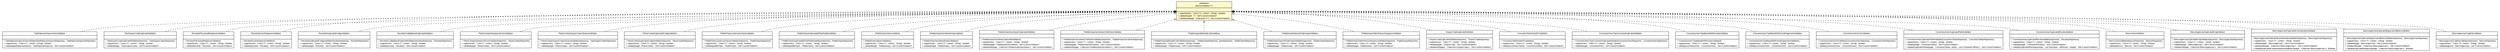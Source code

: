 #!/usr/local/bin/dot
#
# Class diagram 
# Generated by UMLGraph version R5_6 (http://www.umlgraph.org/)
#

digraph G {
	edge [fontname="arial",fontsize=10,labelfontname="arial",labelfontsize=10];
	node [fontname="arial",fontsize=10,shape=plaintext];
	nodesep=0.25;
	ranksep=0.5;
	// br.gov.to.sefaz.business.service.validation.ServiceValidator<T>
	c75419 [label=<<table title="br.gov.to.sefaz.business.service.validation.ServiceValidator" border="0" cellborder="1" cellspacing="0" cellpadding="2" port="p" bgcolor="lemonChiffon" href="./ServiceValidator.html">
		<tr><td><table border="0" cellspacing="0" cellpadding="1">
<tr><td align="center" balign="center"> &#171;interface&#187; </td></tr>
<tr><td align="center" balign="center"> ServiceValidator&lt;T&gt; </td></tr>
		</table></td></tr>
		<tr><td><table border="0" cellspacing="0" cellpadding="1">
<tr><td align="left" balign="left">  </td></tr>
		</table></td></tr>
		<tr><td><table border="0" cellspacing="0" cellpadding="1">
<tr><td align="left" balign="left"><font face="arial italic" point-size="10.0"> + support(clazz : Class&lt;?&gt;, context : String) : boolean </font></td></tr>
<tr><td align="left" balign="left"><font face="arial italic" point-size="10.0"> + validate(target : T) : Set&lt;CustomViolation&gt; </font></td></tr>
<tr><td align="left" balign="left"> + validateAll(target : Collection&lt;T&gt;) : Set&lt;CustomViolation&gt; </td></tr>
		</table></td></tr>
		</table>>, URL="./ServiceValidator.html", fontname="arial", fontcolor="black", fontsize=10.0];
	// br.gov.to.sefaz.arr.parametros.business.service.validator.TipoRejeicaoArquivosSaveValidator
	c75537 [label=<<table title="br.gov.to.sefaz.arr.parametros.business.service.validator.TipoRejeicaoArquivosSaveValidator" border="0" cellborder="1" cellspacing="0" cellpadding="2" port="p" href="../../../arr/parametros/business/service/validator/TipoRejeicaoArquivosSaveValidator.html">
		<tr><td><table border="0" cellspacing="0" cellpadding="1">
<tr><td align="center" balign="center"> TipoRejeicaoArquivosSaveValidator </td></tr>
		</table></td></tr>
		<tr><td><table border="0" cellspacing="0" cellpadding="1">
<tr><td align="left" balign="left">  </td></tr>
		</table></td></tr>
		<tr><td><table border="0" cellspacing="0" cellpadding="1">
<tr><td align="left" balign="left"> + TipoRejeicaoArquivosSaveValidator(tipoRejeicaoArquivosRepository : TipoRejeicaoArquivosRepository) </td></tr>
<tr><td align="left" balign="left"> + support(clazz : Class&lt;?&gt;, context : String) : boolean </td></tr>
<tr><td align="left" balign="left"> + validate(tipoRejeicaoArquivos : TipoRejeicaoArquivos) : Set&lt;CustomViolation&gt; </td></tr>
		</table></td></tr>
		</table>>, URL="../../../arr/parametros/business/service/validator/TipoRejeicaoArquivosSaveValidator.html", fontname="arial", fontcolor="black", fontsize=10.0];
	// br.gov.to.sefaz.arr.parametros.business.service.validator.TipoGruposCnaeDuplicatedValidator
	c75538 [label=<<table title="br.gov.to.sefaz.arr.parametros.business.service.validator.TipoGruposCnaeDuplicatedValidator" border="0" cellborder="1" cellspacing="0" cellpadding="2" port="p" href="../../../arr/parametros/business/service/validator/TipoGruposCnaeDuplicatedValidator.html">
		<tr><td><table border="0" cellspacing="0" cellpadding="1">
<tr><td align="center" balign="center"> TipoGruposCnaeDuplicatedValidator </td></tr>
		</table></td></tr>
		<tr><td><table border="0" cellspacing="0" cellpadding="1">
<tr><td align="left" balign="left">  </td></tr>
		</table></td></tr>
		<tr><td><table border="0" cellspacing="0" cellpadding="1">
<tr><td align="left" balign="left"> + TipoGruposCnaeDuplicatedValidator(repository : TipoGruposCnaesRepository) </td></tr>
<tr><td align="left" balign="left"> + support(clazz : Class&lt;?&gt;, context : String) : boolean </td></tr>
<tr><td align="left" balign="left"> + validate(target : TipoGruposCnaes) : Set&lt;CustomViolation&gt; </td></tr>
		</table></td></tr>
		</table>>, URL="../../../arr/parametros/business/service/validator/TipoGruposCnaeDuplicatedValidator.html", fontname="arial", fontcolor="black", fontsize=10.0];
	// br.gov.to.sefaz.arr.parametros.business.service.validator.ReceitasPercentualRepassesValidator
	c75539 [label=<<table title="br.gov.to.sefaz.arr.parametros.business.service.validator.ReceitasPercentualRepassesValidator" border="0" cellborder="1" cellspacing="0" cellpadding="2" port="p" href="../../../arr/parametros/business/service/validator/ReceitasPercentualRepassesValidator.html">
		<tr><td><table border="0" cellspacing="0" cellpadding="1">
<tr><td align="center" balign="center"> ReceitasPercentualRepassesValidator </td></tr>
		</table></td></tr>
		<tr><td><table border="0" cellspacing="0" cellpadding="1">
<tr><td align="left" balign="left">  </td></tr>
		</table></td></tr>
		<tr><td><table border="0" cellspacing="0" cellpadding="1">
<tr><td align="left" balign="left"> + ReceitasPercentualRepassesValidator() </td></tr>
<tr><td align="left" balign="left"> + support(clazz : Class&lt;?&gt;, context : String) : boolean </td></tr>
<tr><td align="left" balign="left"> + validate(receitas : Receitas) : Set&lt;CustomViolation&gt; </td></tr>
		</table></td></tr>
		</table>>, URL="../../../arr/parametros/business/service/validator/ReceitasPercentualRepassesValidator.html", fontname="arial", fontcolor="black", fontsize=10.0];
	// br.gov.to.sefaz.arr.parametros.business.service.validator.ReceitasExistsRepassesValidator
	c75540 [label=<<table title="br.gov.to.sefaz.arr.parametros.business.service.validator.ReceitasExistsRepassesValidator" border="0" cellborder="1" cellspacing="0" cellpadding="2" port="p" href="../../../arr/parametros/business/service/validator/ReceitasExistsRepassesValidator.html">
		<tr><td><table border="0" cellspacing="0" cellpadding="1">
<tr><td align="center" balign="center"> ReceitasExistsRepassesValidator </td></tr>
		</table></td></tr>
		<tr><td><table border="0" cellspacing="0" cellpadding="1">
<tr><td align="left" balign="left">  </td></tr>
		</table></td></tr>
		<tr><td><table border="0" cellspacing="0" cellpadding="1">
<tr><td align="left" balign="left"> + ReceitasExistsRepassesValidator() </td></tr>
<tr><td align="left" balign="left"> + support(clazz : Class&lt;?&gt;, context : String) : boolean </td></tr>
<tr><td align="left" balign="left"> + validate(receitas : Receitas) : Set&lt;CustomViolation&gt; </td></tr>
		</table></td></tr>
		</table>>, URL="../../../arr/parametros/business/service/validator/ReceitasExistsRepassesValidator.html", fontname="arial", fontcolor="black", fontsize=10.0];
	// br.gov.to.sefaz.arr.parametros.business.service.validator.ReceitasDuplicatedCodigoValidator
	c75541 [label=<<table title="br.gov.to.sefaz.arr.parametros.business.service.validator.ReceitasDuplicatedCodigoValidator" border="0" cellborder="1" cellspacing="0" cellpadding="2" port="p" href="../../../arr/parametros/business/service/validator/ReceitasDuplicatedCodigoValidator.html">
		<tr><td><table border="0" cellspacing="0" cellpadding="1">
<tr><td align="center" balign="center"> ReceitasDuplicatedCodigoValidator </td></tr>
		</table></td></tr>
		<tr><td><table border="0" cellspacing="0" cellpadding="1">
<tr><td align="left" balign="left">  </td></tr>
		</table></td></tr>
		<tr><td><table border="0" cellspacing="0" cellpadding="1">
<tr><td align="left" balign="left"> + ReceitasDuplicatedCodigoValidator(receitasRepository : ReceitasRepository) </td></tr>
<tr><td align="left" balign="left"> + support(clazz : Class&lt;?&gt;, context : String) : boolean </td></tr>
<tr><td align="left" balign="left"> + validate(target : Receitas) : Set&lt;CustomViolation&gt; </td></tr>
		</table></td></tr>
		</table>>, URL="../../../arr/parametros/business/service/validator/ReceitasDuplicatedCodigoValidator.html", fontname="arial", fontcolor="black", fontsize=10.0];
	// br.gov.to.sefaz.arr.parametros.business.service.validator.ReceitasCodigoBarraDuplicatedValidator
	c75542 [label=<<table title="br.gov.to.sefaz.arr.parametros.business.service.validator.ReceitasCodigoBarraDuplicatedValidator" border="0" cellborder="1" cellspacing="0" cellpadding="2" port="p" href="../../../arr/parametros/business/service/validator/ReceitasCodigoBarraDuplicatedValidator.html">
		<tr><td><table border="0" cellspacing="0" cellpadding="1">
<tr><td align="center" balign="center"> ReceitasCodigoBarraDuplicatedValidator </td></tr>
		</table></td></tr>
		<tr><td><table border="0" cellspacing="0" cellpadding="1">
<tr><td align="left" balign="left">  </td></tr>
		</table></td></tr>
		<tr><td><table border="0" cellspacing="0" cellpadding="1">
<tr><td align="left" balign="left"> + ReceitasCodigoBarraDuplicatedValidator(receitasRepository : ReceitasRepository) </td></tr>
<tr><td align="left" balign="left"> + support(clazz : Class&lt;?&gt;, context : String) : boolean </td></tr>
<tr><td align="left" balign="left"> + validate(receitas : Receitas) : Set&lt;CustomViolation&gt; </td></tr>
		</table></td></tr>
		</table>>, URL="../../../arr/parametros/business/service/validator/ReceitasCodigoBarraDuplicatedValidator.html", fontname="arial", fontcolor="black", fontsize=10.0];
	// br.gov.to.sefaz.arr.parametros.business.service.validator.PlanoContasHierarquicoExistsValidator
	c75543 [label=<<table title="br.gov.to.sefaz.arr.parametros.business.service.validator.PlanoContasHierarquicoExistsValidator" border="0" cellborder="1" cellspacing="0" cellpadding="2" port="p" href="../../../arr/parametros/business/service/validator/PlanoContasHierarquicoExistsValidator.html">
		<tr><td><table border="0" cellspacing="0" cellpadding="1">
<tr><td align="center" balign="center"> PlanoContasHierarquicoExistsValidator </td></tr>
		</table></td></tr>
		<tr><td><table border="0" cellspacing="0" cellpadding="1">
<tr><td align="left" balign="left">  </td></tr>
		</table></td></tr>
		<tr><td><table border="0" cellspacing="0" cellpadding="1">
<tr><td align="left" balign="left"> + PlanoContasHierarquicoExistsValidator(repository : PlanoContasRepository) </td></tr>
<tr><td align="left" balign="left"> + support(clazz : Class&lt;&gt;, context : String) : boolean </td></tr>
<tr><td align="left" balign="left"> + validate(target : PlanoContas) : Set&lt;CustomViolation&gt; </td></tr>
		</table></td></tr>
		</table>>, URL="../../../arr/parametros/business/service/validator/PlanoContasHierarquicoExistsValidator.html", fontname="arial", fontcolor="black", fontsize=10.0];
	// br.gov.to.sefaz.arr.parametros.business.service.validator.PlanoContasGruposCnaesSituacaoValidator
	c75544 [label=<<table title="br.gov.to.sefaz.arr.parametros.business.service.validator.PlanoContasGruposCnaesSituacaoValidator" border="0" cellborder="1" cellspacing="0" cellpadding="2" port="p" href="../../../arr/parametros/business/service/validator/PlanoContasGruposCnaesSituacaoValidator.html">
		<tr><td><table border="0" cellspacing="0" cellpadding="1">
<tr><td align="center" balign="center"> PlanoContasGruposCnaesSituacaoValidator </td></tr>
		</table></td></tr>
		<tr><td><table border="0" cellspacing="0" cellpadding="1">
<tr><td align="left" balign="left">  </td></tr>
		</table></td></tr>
		<tr><td><table border="0" cellspacing="0" cellpadding="1">
<tr><td align="left" balign="left"> + PlanoContasGruposCnaesSituacaoValidator(repository : TipoGruposCnaesRepository) </td></tr>
<tr><td align="left" balign="left"> + support(clazz : Class&lt;?&gt;, context : String) : boolean </td></tr>
<tr><td align="left" balign="left"> + validate(target : PlanoContas) : Set&lt;CustomViolation&gt; </td></tr>
		</table></td></tr>
		</table>>, URL="../../../arr/parametros/business/service/validator/PlanoContasGruposCnaesSituacaoValidator.html", fontname="arial", fontcolor="black", fontsize=10.0];
	// br.gov.to.sefaz.arr.parametros.business.service.validator.PlanoContasDuplicatedCodigoValidator
	c75545 [label=<<table title="br.gov.to.sefaz.arr.parametros.business.service.validator.PlanoContasDuplicatedCodigoValidator" border="0" cellborder="1" cellspacing="0" cellpadding="2" port="p" href="../../../arr/parametros/business/service/validator/PlanoContasDuplicatedCodigoValidator.html">
		<tr><td><table border="0" cellspacing="0" cellpadding="1">
<tr><td align="center" balign="center"> PlanoContasDuplicatedCodigoValidator </td></tr>
		</table></td></tr>
		<tr><td><table border="0" cellspacing="0" cellpadding="1">
<tr><td align="left" balign="left">  </td></tr>
		</table></td></tr>
		<tr><td><table border="0" cellspacing="0" cellpadding="1">
<tr><td align="left" balign="left"> + PlanoContasDuplicatedCodigoValidator(repository : PlanoContasRepository) </td></tr>
<tr><td align="left" balign="left"> + support(clazz : Class&lt;?&gt;, context : String) : boolean </td></tr>
<tr><td align="left" balign="left"> + validate(target : PlanoContas) : Set&lt;CustomViolation&gt; </td></tr>
		</table></td></tr>
		</table>>, URL="../../../arr/parametros/business/service/validator/PlanoContasDuplicatedCodigoValidator.html", fontname="arial", fontcolor="black", fontsize=10.0];
	// br.gov.to.sefaz.arr.parametros.business.service.validator.PedidoTiposListaAcoesVaziasValidator
	c75546 [label=<<table title="br.gov.to.sefaz.arr.parametros.business.service.validator.PedidoTiposListaAcoesVaziasValidator" border="0" cellborder="1" cellspacing="0" cellpadding="2" port="p" href="../../../arr/parametros/business/service/validator/PedidoTiposListaAcoesVaziasValidator.html">
		<tr><td><table border="0" cellspacing="0" cellpadding="1">
<tr><td align="center" balign="center"> PedidoTiposListaAcoesVaziasValidator </td></tr>
		</table></td></tr>
		<tr><td><table border="0" cellspacing="0" cellpadding="1">
<tr><td align="left" balign="left">  </td></tr>
		</table></td></tr>
		<tr><td><table border="0" cellspacing="0" cellpadding="1">
<tr><td align="left" balign="left"> + PedidoTiposListaAcoesVaziasValidator(repository : PedidoTiposRepository) </td></tr>
<tr><td align="left" balign="left"> + support(clazz : Class&lt;?&gt;, context : String) : boolean </td></tr>
<tr><td align="left" balign="left"> + validate(pedidoTipos : PedidoTipos) : Set&lt;CustomViolation&gt; </td></tr>
		</table></td></tr>
		</table>>, URL="../../../arr/parametros/business/service/validator/PedidoTiposListaAcoesVaziasValidator.html", fontname="arial", fontcolor="black", fontsize=10.0];
	// br.gov.to.sefaz.arr.parametros.business.service.validator.PedidoTiposDuplicatedIdTipoPedidoValidator
	c75547 [label=<<table title="br.gov.to.sefaz.arr.parametros.business.service.validator.PedidoTiposDuplicatedIdTipoPedidoValidator" border="0" cellborder="1" cellspacing="0" cellpadding="2" port="p" href="../../../arr/parametros/business/service/validator/PedidoTiposDuplicatedIdTipoPedidoValidator.html">
		<tr><td><table border="0" cellspacing="0" cellpadding="1">
<tr><td align="center" balign="center"> PedidoTiposDuplicatedIdTipoPedidoValidator </td></tr>
		</table></td></tr>
		<tr><td><table border="0" cellspacing="0" cellpadding="1">
<tr><td align="left" balign="left">  </td></tr>
		</table></td></tr>
		<tr><td><table border="0" cellspacing="0" cellpadding="1">
<tr><td align="left" balign="left"> + PedidoTiposDuplicatedIdTipoPedidoValidator(repository : PedidoTiposRepository) </td></tr>
<tr><td align="left" balign="left"> + support(clazz : Class&lt;?&gt;, context : String) : boolean </td></tr>
<tr><td align="left" balign="left"> + validate(pedidoTipos : PedidoTipos) : Set&lt;CustomViolation&gt; </td></tr>
		</table></td></tr>
		</table>>, URL="../../../arr/parametros/business/service/validator/PedidoTiposDuplicatedIdTipoPedidoValidator.html", fontname="arial", fontcolor="black", fontsize=10.0];
	// br.gov.to.sefaz.arr.parametros.business.service.validator.PedidoAreasValoresValidator
	c75548 [label=<<table title="br.gov.to.sefaz.arr.parametros.business.service.validator.PedidoAreasValoresValidator" border="0" cellborder="1" cellspacing="0" cellpadding="2" port="p" href="../../../arr/parametros/business/service/validator/PedidoAreasValoresValidator.html">
		<tr><td><table border="0" cellspacing="0" cellpadding="1">
<tr><td align="center" balign="center"> PedidoAreasValoresValidator </td></tr>
		</table></td></tr>
		<tr><td><table border="0" cellspacing="0" cellpadding="1">
<tr><td align="left" balign="left">  </td></tr>
		</table></td></tr>
		<tr><td><table border="0" cellspacing="0" cellpadding="1">
<tr><td align="left" balign="left"> + PedidoAreasValoresValidator() </td></tr>
<tr><td align="left" balign="left"> + support(clazz : Class&lt;?&gt;, context : String) : boolean </td></tr>
<tr><td align="left" balign="left"> + validate(target : PedidoAreas) : Set&lt;CustomViolation&gt; </td></tr>
		</table></td></tr>
		</table>>, URL="../../../arr/parametros/business/service/validator/PedidoAreasValoresValidator.html", fontname="arial", fontcolor="black", fontsize=10.0];
	// br.gov.to.sefaz.arr.parametros.business.service.validator.PedidoAreasServidoresEmptyValidator
	c75549 [label=<<table title="br.gov.to.sefaz.arr.parametros.business.service.validator.PedidoAreasServidoresEmptyValidator" border="0" cellborder="1" cellspacing="0" cellpadding="2" port="p" href="../../../arr/parametros/business/service/validator/PedidoAreasServidoresEmptyValidator.html">
		<tr><td><table border="0" cellspacing="0" cellpadding="1">
<tr><td align="center" balign="center"> PedidoAreasServidoresEmptyValidator </td></tr>
		</table></td></tr>
		<tr><td><table border="0" cellspacing="0" cellpadding="1">
<tr><td align="left" balign="left">  </td></tr>
		</table></td></tr>
		<tr><td><table border="0" cellspacing="0" cellpadding="1">
<tr><td align="left" balign="left"> + PedidoAreasServidoresEmptyValidator() </td></tr>
<tr><td align="left" balign="left"> + support(clazz : Class&lt;?&gt;, context : String) : boolean </td></tr>
<tr><td align="left" balign="left"> + validate(target : PedidoAreas) : Set&lt;CustomViolation&gt; </td></tr>
		</table></td></tr>
		</table>>, URL="../../../arr/parametros/business/service/validator/PedidoAreasServidoresEmptyValidator.html", fontname="arial", fontcolor="black", fontsize=10.0];
	// br.gov.to.sefaz.arr.parametros.business.service.validator.PedidoAreasServidoresDuplicatedValidator
	c75550 [label=<<table title="br.gov.to.sefaz.arr.parametros.business.service.validator.PedidoAreasServidoresDuplicatedValidator" border="0" cellborder="1" cellspacing="0" cellpadding="2" port="p" href="../../../arr/parametros/business/service/validator/PedidoAreasServidoresDuplicatedValidator.html">
		<tr><td><table border="0" cellspacing="0" cellpadding="1">
<tr><td align="center" balign="center"> PedidoAreasServidoresDuplicatedValidator </td></tr>
		</table></td></tr>
		<tr><td><table border="0" cellspacing="0" cellpadding="1">
<tr><td align="left" balign="left">  </td></tr>
		</table></td></tr>
		<tr><td><table border="0" cellspacing="0" cellpadding="1">
<tr><td align="left" balign="left"> + PedidoAreasServidoresDuplicatedValidator() </td></tr>
<tr><td align="left" balign="left"> + support(clazz : Class&lt;?&gt;, context : String) : boolean </td></tr>
<tr><td align="left" balign="left"> + validate(target : PedidoAreasServidores) : Set&lt;CustomViolation&gt; </td></tr>
<tr><td align="left" balign="left"> + validateAll(target : Collection&lt;PedidoAreasServidores&gt;) : Set&lt;CustomViolation&gt; </td></tr>
		</table></td></tr>
		</table>>, URL="../../../arr/parametros/business/service/validator/PedidoAreasServidoresDuplicatedValidator.html", fontname="arial", fontcolor="black", fontsize=10.0];
	// br.gov.to.sefaz.arr.parametros.business.service.validator.PedidoAreasServidoresChefeSetorValidator
	c75551 [label=<<table title="br.gov.to.sefaz.arr.parametros.business.service.validator.PedidoAreasServidoresChefeSetorValidator" border="0" cellborder="1" cellspacing="0" cellpadding="2" port="p" href="../../../arr/parametros/business/service/validator/PedidoAreasServidoresChefeSetorValidator.html">
		<tr><td><table border="0" cellspacing="0" cellpadding="1">
<tr><td align="center" balign="center"> PedidoAreasServidoresChefeSetorValidator </td></tr>
		</table></td></tr>
		<tr><td><table border="0" cellspacing="0" cellpadding="1">
<tr><td align="left" balign="left">  </td></tr>
		</table></td></tr>
		<tr><td><table border="0" cellspacing="0" cellpadding="1">
<tr><td align="left" balign="left"> + PedidoAreasServidoresChefeSetorValidator(repository : PedidoAreasServidoresRepository) </td></tr>
<tr><td align="left" balign="left"> + support(clazz : Class&lt;?&gt;, context : String) : boolean </td></tr>
<tr><td align="left" balign="left"> + validate(target : PedidoAreasServidores) : Set&lt;CustomViolation&gt; </td></tr>
<tr><td align="left" balign="left"> + validateAll(target : Collection&lt;PedidoAreasServidores&gt;) : Set&lt;CustomViolation&gt; </td></tr>
		</table></td></tr>
		</table>>, URL="../../../arr/parametros/business/service/validator/PedidoAreasServidoresChefeSetorValidator.html", fontname="arial", fontcolor="black", fontsize=10.0];
	// br.gov.to.sefaz.arr.parametros.business.service.validator.PedidoAreasQtdDiasByTipoValidator
	c75552 [label=<<table title="br.gov.to.sefaz.arr.parametros.business.service.validator.PedidoAreasQtdDiasByTipoValidator" border="0" cellborder="1" cellspacing="0" cellpadding="2" port="p" href="../../../arr/parametros/business/service/validator/PedidoAreasQtdDiasByTipoValidator.html">
		<tr><td><table border="0" cellspacing="0" cellpadding="1">
<tr><td align="center" balign="center"> PedidoAreasQtdDiasByTipoValidator </td></tr>
		</table></td></tr>
		<tr><td><table border="0" cellspacing="0" cellpadding="1">
<tr><td align="left" balign="left">  </td></tr>
		</table></td></tr>
		<tr><td><table border="0" cellspacing="0" cellpadding="1">
<tr><td align="left" balign="left"> + PedidoAreasQtdDiasByTipoValidator(repository : PedidoAreasRepository, tiposRepository : PedidoTiposRepository) </td></tr>
<tr><td align="left" balign="left"> + support(clazz : Class&lt;?&gt;, context : String) : boolean </td></tr>
<tr><td align="left" balign="left"> + validate(target : PedidoAreas) : Set&lt;CustomViolation&gt; </td></tr>
		</table></td></tr>
		</table>>, URL="../../../arr/parametros/business/service/validator/PedidoAreasQtdDiasByTipoValidator.html", fontname="arial", fontcolor="black", fontsize=10.0];
	// br.gov.to.sefaz.arr.parametros.business.service.validator.PedidoAreasParecerFinalUniqueValidator
	c75553 [label=<<table title="br.gov.to.sefaz.arr.parametros.business.service.validator.PedidoAreasParecerFinalUniqueValidator" border="0" cellborder="1" cellspacing="0" cellpadding="2" port="p" href="../../../arr/parametros/business/service/validator/PedidoAreasParecerFinalUniqueValidator.html">
		<tr><td><table border="0" cellspacing="0" cellpadding="1">
<tr><td align="center" balign="center"> PedidoAreasParecerFinalUniqueValidator </td></tr>
		</table></td></tr>
		<tr><td><table border="0" cellspacing="0" cellpadding="1">
<tr><td align="left" balign="left">  </td></tr>
		</table></td></tr>
		<tr><td><table border="0" cellspacing="0" cellpadding="1">
<tr><td align="left" balign="left"> + PedidoAreasParecerFinalUniqueValidator(repository : PedidoAreasRepository) </td></tr>
<tr><td align="left" balign="left"> + support(clazz : Class&lt;?&gt;, context : String) : boolean </td></tr>
<tr><td align="left" balign="left"> + validate(target : PedidoAreas) : Set&lt;CustomViolation&gt; </td></tr>
		</table></td></tr>
		</table>>, URL="../../../arr/parametros/business/service/validator/PedidoAreasParecerFinalUniqueValidator.html", fontname="arial", fontcolor="black", fontsize=10.0];
	// br.gov.to.sefaz.arr.parametros.business.service.validator.PedidoAreasOrdemParecerSequenceValidator
	c75554 [label=<<table title="br.gov.to.sefaz.arr.parametros.business.service.validator.PedidoAreasOrdemParecerSequenceValidator" border="0" cellborder="1" cellspacing="0" cellpadding="2" port="p" href="../../../arr/parametros/business/service/validator/PedidoAreasOrdemParecerSequenceValidator.html">
		<tr><td><table border="0" cellspacing="0" cellpadding="1">
<tr><td align="center" balign="center"> PedidoAreasOrdemParecerSequenceValidator </td></tr>
		</table></td></tr>
		<tr><td><table border="0" cellspacing="0" cellpadding="1">
<tr><td align="left" balign="left">  </td></tr>
		</table></td></tr>
		<tr><td><table border="0" cellspacing="0" cellpadding="1">
<tr><td align="left" balign="left"> + PedidoAreasOrdemParecerSequenceValidator(repository : PedidoAreasRepository) </td></tr>
<tr><td align="left" balign="left"> + support(clazz : Class&lt;?&gt;, context : String) : boolean </td></tr>
<tr><td align="left" balign="left"> + validate(target : PedidoAreas) : Set&lt;CustomViolation&gt; </td></tr>
		</table></td></tr>
		</table>>, URL="../../../arr/parametros/business/service/validator/PedidoAreasOrdemParecerSequenceValidator.html", fontname="arial", fontcolor="black", fontsize=10.0];
	// br.gov.to.sefaz.arr.parametros.business.service.validator.GruposCnaeDuplicatedValidator
	c75555 [label=<<table title="br.gov.to.sefaz.arr.parametros.business.service.validator.GruposCnaeDuplicatedValidator" border="0" cellborder="1" cellspacing="0" cellpadding="2" port="p" href="../../../arr/parametros/business/service/validator/GruposCnaeDuplicatedValidator.html">
		<tr><td><table border="0" cellspacing="0" cellpadding="1">
<tr><td align="center" balign="center"> GruposCnaeDuplicatedValidator </td></tr>
		</table></td></tr>
		<tr><td><table border="0" cellspacing="0" cellpadding="1">
<tr><td align="left" balign="left">  </td></tr>
		</table></td></tr>
		<tr><td><table border="0" cellspacing="0" cellpadding="1">
<tr><td align="left" balign="left"> + GruposCnaeDuplicatedValidator(repository : GruposCnaeRepository) </td></tr>
<tr><td align="left" balign="left"> + support(clazz : Class&lt;?&gt;, context : String) : boolean </td></tr>
<tr><td align="left" balign="left"> + validate(target : GruposCnae) : Set&lt;CustomViolation&gt; </td></tr>
<tr><td align="left" balign="left"> + validateAll(targets : Collection&lt;GruposCnae&gt;) : Set&lt;CustomViolation&gt; </td></tr>
		</table></td></tr>
		</table>>, URL="../../../arr/parametros/business/service/validator/GruposCnaeDuplicatedValidator.html", fontname="arial", fontcolor="black", fontsize=10.0];
	// br.gov.to.sefaz.arr.parametros.business.service.validator.ConveniosTarifasDataFimValidator
	c75556 [label=<<table title="br.gov.to.sefaz.arr.parametros.business.service.validator.ConveniosTarifasDataFimValidator" border="0" cellborder="1" cellspacing="0" cellpadding="2" port="p" href="../../../arr/parametros/business/service/validator/ConveniosTarifasDataFimValidator.html">
		<tr><td><table border="0" cellspacing="0" cellpadding="1">
<tr><td align="center" balign="center"> ConveniosTarifasDataFimValidator </td></tr>
		</table></td></tr>
		<tr><td><table border="0" cellspacing="0" cellpadding="1">
<tr><td align="left" balign="left">  </td></tr>
		</table></td></tr>
		<tr><td><table border="0" cellspacing="0" cellpadding="1">
<tr><td align="left" balign="left"> + ConveniosTarifasDataFimValidator() </td></tr>
<tr><td align="left" balign="left"> + support(clazz : Class&lt;?&gt;, context : String) : boolean </td></tr>
<tr><td align="left" balign="left"> + validate(conveniosTarifas : ConveniosTarifas) : Set&lt;CustomViolation&gt; </td></tr>
		</table></td></tr>
		</table>>, URL="../../../arr/parametros/business/service/validator/ConveniosTarifasDataFimValidator.html", fontname="arial", fontcolor="black", fontsize=10.0];
	// br.gov.to.sefaz.arr.parametros.business.service.validator.ConveniosArrecTipoConvenioDuplicatedValidator
	c75557 [label=<<table title="br.gov.to.sefaz.arr.parametros.business.service.validator.ConveniosArrecTipoConvenioDuplicatedValidator" border="0" cellborder="1" cellspacing="0" cellpadding="2" port="p" href="../../../arr/parametros/business/service/validator/ConveniosArrecTipoConvenioDuplicatedValidator.html">
		<tr><td><table border="0" cellspacing="0" cellpadding="1">
<tr><td align="center" balign="center"> ConveniosArrecTipoConvenioDuplicatedValidator </td></tr>
		</table></td></tr>
		<tr><td><table border="0" cellspacing="0" cellpadding="1">
<tr><td align="left" balign="left">  </td></tr>
		</table></td></tr>
		<tr><td><table border="0" cellspacing="0" cellpadding="1">
<tr><td align="left" balign="left"> + ConveniosArrecTipoConvenioDuplicatedValidator(conveniosArrecRepository : ConveniosArrecRepository) </td></tr>
<tr><td align="left" balign="left"> + support(clazz : Class&lt;?&gt;, context : String) : boolean </td></tr>
<tr><td align="left" balign="left"> + validate(target : ConveniosArrec) : Set&lt;CustomViolation&gt; </td></tr>
		</table></td></tr>
		</table>>, URL="../../../arr/parametros/business/service/validator/ConveniosArrecTipoConvenioDuplicatedValidator.html", fontname="arial", fontcolor="black", fontsize=10.0];
	// br.gov.to.sefaz.arr.parametros.business.service.validator.ConveniosArrecTipoBarraWithReceitasValidator
	c75558 [label=<<table title="br.gov.to.sefaz.arr.parametros.business.service.validator.ConveniosArrecTipoBarraWithReceitasValidator" border="0" cellborder="1" cellspacing="0" cellpadding="2" port="p" href="../../../arr/parametros/business/service/validator/ConveniosArrecTipoBarraWithReceitasValidator.html">
		<tr><td><table border="0" cellspacing="0" cellpadding="1">
<tr><td align="center" balign="center"> ConveniosArrecTipoBarraWithReceitasValidator </td></tr>
		</table></td></tr>
		<tr><td><table border="0" cellspacing="0" cellpadding="1">
<tr><td align="left" balign="left">  </td></tr>
		</table></td></tr>
		<tr><td><table border="0" cellspacing="0" cellpadding="1">
<tr><td align="left" balign="left"> + ConveniosArrecTipoBarraWithReceitasValidator() </td></tr>
<tr><td align="left" balign="left"> + support(clazz : Class&lt;?&gt;, context : String) : boolean </td></tr>
<tr><td align="left" balign="left"> + validate(conveniosArrec : ConveniosArrec) : Set&lt;CustomViolation&gt; </td></tr>
		</table></td></tr>
		</table>>, URL="../../../arr/parametros/business/service/validator/ConveniosArrecTipoBarraWithReceitasValidator.html", fontname="arial", fontcolor="black", fontsize=10.0];
	// br.gov.to.sefaz.arr.parametros.business.service.validator.ConveniosArrecTipoBarraWithFormaPagamentoValidator
	c75559 [label=<<table title="br.gov.to.sefaz.arr.parametros.business.service.validator.ConveniosArrecTipoBarraWithFormaPagamentoValidator" border="0" cellborder="1" cellspacing="0" cellpadding="2" port="p" href="../../../arr/parametros/business/service/validator/ConveniosArrecTipoBarraWithFormaPagamentoValidator.html">
		<tr><td><table border="0" cellspacing="0" cellpadding="1">
<tr><td align="center" balign="center"> ConveniosArrecTipoBarraWithFormaPagamentoValidator </td></tr>
		</table></td></tr>
		<tr><td><table border="0" cellspacing="0" cellpadding="1">
<tr><td align="left" balign="left">  </td></tr>
		</table></td></tr>
		<tr><td><table border="0" cellspacing="0" cellpadding="1">
<tr><td align="left" balign="left"> + ConveniosArrecTipoBarraWithFormaPagamentoValidator() </td></tr>
<tr><td align="left" balign="left"> + support(clazz : Class&lt;?&gt;, context : String) : boolean </td></tr>
<tr><td align="left" balign="left"> + validate(conveniosArrec : ConveniosArrec) : Set&lt;CustomViolation&gt; </td></tr>
		</table></td></tr>
		</table>>, URL="../../../arr/parametros/business/service/validator/ConveniosArrecTipoBarraWithFormaPagamentoValidator.html", fontname="arial", fontcolor="black", fontsize=10.0];
	// br.gov.to.sefaz.arr.parametros.business.service.validator.ConveniosArrecExistsValidator
	c75560 [label=<<table title="br.gov.to.sefaz.arr.parametros.business.service.validator.ConveniosArrecExistsValidator" border="0" cellborder="1" cellspacing="0" cellpadding="2" port="p" href="../../../arr/parametros/business/service/validator/ConveniosArrecExistsValidator.html">
		<tr><td><table border="0" cellspacing="0" cellpadding="1">
<tr><td align="center" balign="center"> ConveniosArrecExistsValidator </td></tr>
		</table></td></tr>
		<tr><td><table border="0" cellspacing="0" cellpadding="1">
<tr><td align="left" balign="left">  </td></tr>
		</table></td></tr>
		<tr><td><table border="0" cellspacing="0" cellpadding="1">
<tr><td align="left" balign="left"> + ConveniosArrecExistsValidator(conveniosArrecRepository : ConveniosArrecRepository) </td></tr>
<tr><td align="left" balign="left"> + support(clazz : Class&lt;?&gt;, context : String) : boolean </td></tr>
<tr><td align="left" balign="left"> + validate(conveniosArrec : ConveniosArrec) : Set&lt;CustomViolation&gt; </td></tr>
		</table></td></tr>
		</table>>, URL="../../../arr/parametros/business/service/validator/ConveniosArrecExistsValidator.html", fontname="arial", fontcolor="black", fontsize=10.0];
	// br.gov.to.sefaz.arr.parametros.business.service.validator.ConveniosArrecDuplicatedTarifaValidator
	c75561 [label=<<table title="br.gov.to.sefaz.arr.parametros.business.service.validator.ConveniosArrecDuplicatedTarifaValidator" border="0" cellborder="1" cellspacing="0" cellpadding="2" port="p" href="../../../arr/parametros/business/service/validator/ConveniosArrecDuplicatedTarifaValidator.html">
		<tr><td><table border="0" cellspacing="0" cellpadding="1">
<tr><td align="center" balign="center"> ConveniosArrecDuplicatedTarifaValidator </td></tr>
		</table></td></tr>
		<tr><td><table border="0" cellspacing="0" cellpadding="1">
<tr><td align="left" balign="left">  </td></tr>
		</table></td></tr>
		<tr><td><table border="0" cellspacing="0" cellpadding="1">
<tr><td align="left" balign="left"> + ConveniosArrecDuplicatedTarifaValidator(conveniosTarifasRepository : ConveniosTarifasRepository) </td></tr>
<tr><td align="left" balign="left"> + support(clazz : Class&lt;?&gt;, context : String) : boolean </td></tr>
<tr><td align="left" balign="left"> + validate(target : ConveniosTarifas) : Set&lt;CustomViolation&gt; </td></tr>
<tr><td align="left" balign="left"> + validateDuplicatedTarifa(target : ConveniosTarifas, tarifas : List&lt;ConveniosTarifas&gt;) : Set&lt;CustomViolation&gt; </td></tr>
		</table></td></tr>
		</table>>, URL="../../../arr/parametros/business/service/validator/ConveniosArrecDuplicatedTarifaValidator.html", fontname="arial", fontcolor="black", fontsize=10.0];
	// br.gov.to.sefaz.arr.parametros.business.service.validator.ConveniosArrecDuplicatedReceitaValidator
	c75562 [label=<<table title="br.gov.to.sefaz.arr.parametros.business.service.validator.ConveniosArrecDuplicatedReceitaValidator" border="0" cellborder="1" cellspacing="0" cellpadding="2" port="p" href="../../../arr/parametros/business/service/validator/ConveniosArrecDuplicatedReceitaValidator.html">
		<tr><td><table border="0" cellspacing="0" cellpadding="1">
<tr><td align="center" balign="center"> ConveniosArrecDuplicatedReceitaValidator </td></tr>
		</table></td></tr>
		<tr><td><table border="0" cellspacing="0" cellpadding="1">
<tr><td align="left" balign="left">  </td></tr>
		</table></td></tr>
		<tr><td><table border="0" cellspacing="0" cellpadding="1">
<tr><td align="left" balign="left"> + ConveniosArrecDuplicatedReceitaValidator(repository : ReceitasRepository) </td></tr>
<tr><td align="left" balign="left"> + support(clazz : Class&lt;?&gt;, context : String) : boolean </td></tr>
<tr><td align="left" balign="left"> + validate(target : ConveniosReceitas) : Set&lt;CustomViolation&gt; </td></tr>
<tr><td align="left" balign="left"> + validateDuplicatedReceita(receitas : List&lt;Receitas&gt;, idReceita : Integer) : Set&lt;CustomViolation&gt; </td></tr>
		</table></td></tr>
		</table>>, URL="../../../arr/parametros/business/service/validator/ConveniosArrecDuplicatedReceitaValidator.html", fontname="arial", fontcolor="black", fontsize=10.0];
	// br.gov.to.sefaz.arr.parametros.business.service.validator.BancosSaveValidator
	c75563 [label=<<table title="br.gov.to.sefaz.arr.parametros.business.service.validator.BancosSaveValidator" border="0" cellborder="1" cellspacing="0" cellpadding="2" port="p" href="../../../arr/parametros/business/service/validator/BancosSaveValidator.html">
		<tr><td><table border="0" cellspacing="0" cellpadding="1">
<tr><td align="center" balign="center"> BancosSaveValidator </td></tr>
		</table></td></tr>
		<tr><td><table border="0" cellspacing="0" cellpadding="1">
<tr><td align="left" balign="left">  </td></tr>
		</table></td></tr>
		<tr><td><table border="0" cellspacing="0" cellpadding="1">
<tr><td align="left" balign="left"> + BancosSaveValidator(bancosRepository : BancosRepository) </td></tr>
<tr><td align="left" balign="left"> + support(clazz : Class&lt;?&gt;, context : String) : boolean </td></tr>
<tr><td align="left" balign="left"> + validate(bancos : Bancos) : Set&lt;CustomViolation&gt; </td></tr>
		</table></td></tr>
		</table>>, URL="../../../arr/parametros/business/service/validator/BancosSaveValidator.html", fontname="arial", fontcolor="black", fontsize=10.0];
	// br.gov.to.sefaz.arr.parametros.business.service.validator.BancoAgenciasDuplicatedCnpjValidator
	c75564 [label=<<table title="br.gov.to.sefaz.arr.parametros.business.service.validator.BancoAgenciasDuplicatedCnpjValidator" border="0" cellborder="1" cellspacing="0" cellpadding="2" port="p" href="../../../arr/parametros/business/service/validator/BancoAgenciasDuplicatedCnpjValidator.html">
		<tr><td><table border="0" cellspacing="0" cellpadding="1">
<tr><td align="center" balign="center"> BancoAgenciasDuplicatedCnpjValidator </td></tr>
		</table></td></tr>
		<tr><td><table border="0" cellspacing="0" cellpadding="1">
<tr><td align="left" balign="left">  </td></tr>
		</table></td></tr>
		<tr><td><table border="0" cellspacing="0" cellpadding="1">
<tr><td align="left" balign="left"> + BancoAgenciasDuplicatedCnpjValidator(repository : BancoAgenciasRepository) </td></tr>
<tr><td align="left" balign="left"> + support(clazz : Class&lt;?&gt;, context : String) : boolean </td></tr>
<tr><td align="left" balign="left"> + validate(target : BancoAgencias) : Set&lt;CustomViolation&gt; </td></tr>
<tr><td align="left" balign="left"> + validateAll(target : Collection&lt;BancoAgencias&gt;) : Set&lt;CustomViolation&gt; </td></tr>
		</table></td></tr>
		</table>>, URL="../../../arr/parametros/business/service/validator/BancoAgenciasDuplicatedCnpjValidator.html", fontname="arial", fontcolor="black", fontsize=10.0];
	// br.gov.to.sefaz.arr.parametros.business.service.validator.BancoAgenciasDuplicatedCentralizadoraValidator
	c75565 [label=<<table title="br.gov.to.sefaz.arr.parametros.business.service.validator.BancoAgenciasDuplicatedCentralizadoraValidator" border="0" cellborder="1" cellspacing="0" cellpadding="2" port="p" href="../../../arr/parametros/business/service/validator/BancoAgenciasDuplicatedCentralizadoraValidator.html">
		<tr><td><table border="0" cellspacing="0" cellpadding="1">
<tr><td align="center" balign="center"> BancoAgenciasDuplicatedCentralizadoraValidator </td></tr>
		</table></td></tr>
		<tr><td><table border="0" cellspacing="0" cellpadding="1">
<tr><td align="left" balign="left">  </td></tr>
		</table></td></tr>
		<tr><td><table border="0" cellspacing="0" cellpadding="1">
<tr><td align="left" balign="left"> + BancoAgenciasDuplicatedCentralizadoraValidator(repository : BancoAgenciasRepository) </td></tr>
<tr><td align="left" balign="left"> + support(clazz : Class&lt;?&gt;, context : String) : boolean </td></tr>
<tr><td align="left" balign="left"> + validate(target : BancoAgencias) : Set&lt;CustomViolation&gt; </td></tr>
<tr><td align="left" balign="left"> + validateAll(target : Collection&lt;BancoAgencias&gt;) : Set&lt;CustomViolation&gt; </td></tr>
<tr><td align="left" balign="left"> + validateDuplicatedCentralizadoraAndIdBanco(target : Collection&lt;BancoAgencias&gt;) : Boolean </td></tr>
		</table></td></tr>
		</table>>, URL="../../../arr/parametros/business/service/validator/BancoAgenciasDuplicatedCentralizadoraValidator.html", fontname="arial", fontcolor="black", fontsize=10.0];
	// br.gov.to.sefaz.arr.parametros.business.service.validator.BancoAgenciasDuplicatedAgenciaAndBancoValidator
	c75566 [label=<<table title="br.gov.to.sefaz.arr.parametros.business.service.validator.BancoAgenciasDuplicatedAgenciaAndBancoValidator" border="0" cellborder="1" cellspacing="0" cellpadding="2" port="p" href="../../../arr/parametros/business/service/validator/BancoAgenciasDuplicatedAgenciaAndBancoValidator.html">
		<tr><td><table border="0" cellspacing="0" cellpadding="1">
<tr><td align="center" balign="center"> BancoAgenciasDuplicatedAgenciaAndBancoValidator </td></tr>
		</table></td></tr>
		<tr><td><table border="0" cellspacing="0" cellpadding="1">
<tr><td align="left" balign="left">  </td></tr>
		</table></td></tr>
		<tr><td><table border="0" cellspacing="0" cellpadding="1">
<tr><td align="left" balign="left"> + BancoAgenciasDuplicatedAgenciaAndBancoValidator(repository : BancoAgenciasRepository) </td></tr>
<tr><td align="left" balign="left"> + support(clazz : Class&lt;?&gt;, context : String) : boolean </td></tr>
<tr><td align="left" balign="left"> + validate(target : BancoAgencias) : Set&lt;CustomViolation&gt; </td></tr>
<tr><td align="left" balign="left"> + validateAll(target : Collection&lt;BancoAgencias&gt;) : Set&lt;CustomViolation&gt; </td></tr>
<tr><td align="left" balign="left"> + validateDuplicatedIdAgencia(target : Collection&lt;BancoAgencias&gt;) : Boolean </td></tr>
		</table></td></tr>
		</table>>, URL="../../../arr/parametros/business/service/validator/BancoAgenciasDuplicatedAgenciaAndBancoValidator.html", fontname="arial", fontcolor="black", fontsize=10.0];
	// br.gov.to.sefaz.arr.parametros.business.service.validator.BancoAgenciasCnpjRaizValidator
	c75567 [label=<<table title="br.gov.to.sefaz.arr.parametros.business.service.validator.BancoAgenciasCnpjRaizValidator" border="0" cellborder="1" cellspacing="0" cellpadding="2" port="p" href="../../../arr/parametros/business/service/validator/BancoAgenciasCnpjRaizValidator.html">
		<tr><td><table border="0" cellspacing="0" cellpadding="1">
<tr><td align="center" balign="center"> BancoAgenciasCnpjRaizValidator </td></tr>
		</table></td></tr>
		<tr><td><table border="0" cellspacing="0" cellpadding="1">
<tr><td align="left" balign="left">  </td></tr>
		</table></td></tr>
		<tr><td><table border="0" cellspacing="0" cellpadding="1">
<tr><td align="left" balign="left"> + BancoAgenciasCnpjRaizValidator(repository : BancosRepository) </td></tr>
<tr><td align="left" balign="left"> + support(clazz : Class&lt;?&gt;, context : String) : boolean </td></tr>
<tr><td align="left" balign="left"> + validate(agencia : BancoAgencias) : Set&lt;CustomViolation&gt; </td></tr>
		</table></td></tr>
		</table>>, URL="../../../arr/parametros/business/service/validator/BancoAgenciasCnpjRaizValidator.html", fontname="arial", fontcolor="black", fontsize=10.0];
	//br.gov.to.sefaz.arr.parametros.business.service.validator.TipoRejeicaoArquivosSaveValidator implements br.gov.to.sefaz.business.service.validation.ServiceValidator<T>
	c75419:p -> c75537:p [dir=back,arrowtail=empty,style=dashed];
	//br.gov.to.sefaz.arr.parametros.business.service.validator.TipoGruposCnaeDuplicatedValidator implements br.gov.to.sefaz.business.service.validation.ServiceValidator<T>
	c75419:p -> c75538:p [dir=back,arrowtail=empty,style=dashed];
	//br.gov.to.sefaz.arr.parametros.business.service.validator.ReceitasPercentualRepassesValidator implements br.gov.to.sefaz.business.service.validation.ServiceValidator<T>
	c75419:p -> c75539:p [dir=back,arrowtail=empty,style=dashed];
	//br.gov.to.sefaz.arr.parametros.business.service.validator.ReceitasExistsRepassesValidator implements br.gov.to.sefaz.business.service.validation.ServiceValidator<T>
	c75419:p -> c75540:p [dir=back,arrowtail=empty,style=dashed];
	//br.gov.to.sefaz.arr.parametros.business.service.validator.ReceitasDuplicatedCodigoValidator implements br.gov.to.sefaz.business.service.validation.ServiceValidator<T>
	c75419:p -> c75541:p [dir=back,arrowtail=empty,style=dashed];
	//br.gov.to.sefaz.arr.parametros.business.service.validator.ReceitasCodigoBarraDuplicatedValidator implements br.gov.to.sefaz.business.service.validation.ServiceValidator<T>
	c75419:p -> c75542:p [dir=back,arrowtail=empty,style=dashed];
	//br.gov.to.sefaz.arr.parametros.business.service.validator.PlanoContasHierarquicoExistsValidator implements br.gov.to.sefaz.business.service.validation.ServiceValidator<T>
	c75419:p -> c75543:p [dir=back,arrowtail=empty,style=dashed];
	//br.gov.to.sefaz.arr.parametros.business.service.validator.PlanoContasGruposCnaesSituacaoValidator implements br.gov.to.sefaz.business.service.validation.ServiceValidator<T>
	c75419:p -> c75544:p [dir=back,arrowtail=empty,style=dashed];
	//br.gov.to.sefaz.arr.parametros.business.service.validator.PlanoContasDuplicatedCodigoValidator implements br.gov.to.sefaz.business.service.validation.ServiceValidator<T>
	c75419:p -> c75545:p [dir=back,arrowtail=empty,style=dashed];
	//br.gov.to.sefaz.arr.parametros.business.service.validator.PedidoTiposListaAcoesVaziasValidator implements br.gov.to.sefaz.business.service.validation.ServiceValidator<T>
	c75419:p -> c75546:p [dir=back,arrowtail=empty,style=dashed];
	//br.gov.to.sefaz.arr.parametros.business.service.validator.PedidoTiposDuplicatedIdTipoPedidoValidator implements br.gov.to.sefaz.business.service.validation.ServiceValidator<T>
	c75419:p -> c75547:p [dir=back,arrowtail=empty,style=dashed];
	//br.gov.to.sefaz.arr.parametros.business.service.validator.PedidoAreasValoresValidator implements br.gov.to.sefaz.business.service.validation.ServiceValidator<T>
	c75419:p -> c75548:p [dir=back,arrowtail=empty,style=dashed];
	//br.gov.to.sefaz.arr.parametros.business.service.validator.PedidoAreasServidoresEmptyValidator implements br.gov.to.sefaz.business.service.validation.ServiceValidator<T>
	c75419:p -> c75549:p [dir=back,arrowtail=empty,style=dashed];
	//br.gov.to.sefaz.arr.parametros.business.service.validator.PedidoAreasServidoresDuplicatedValidator implements br.gov.to.sefaz.business.service.validation.ServiceValidator<T>
	c75419:p -> c75550:p [dir=back,arrowtail=empty,style=dashed];
	//br.gov.to.sefaz.arr.parametros.business.service.validator.PedidoAreasServidoresChefeSetorValidator implements br.gov.to.sefaz.business.service.validation.ServiceValidator<T>
	c75419:p -> c75551:p [dir=back,arrowtail=empty,style=dashed];
	//br.gov.to.sefaz.arr.parametros.business.service.validator.PedidoAreasQtdDiasByTipoValidator implements br.gov.to.sefaz.business.service.validation.ServiceValidator<T>
	c75419:p -> c75552:p [dir=back,arrowtail=empty,style=dashed];
	//br.gov.to.sefaz.arr.parametros.business.service.validator.PedidoAreasParecerFinalUniqueValidator implements br.gov.to.sefaz.business.service.validation.ServiceValidator<T>
	c75419:p -> c75553:p [dir=back,arrowtail=empty,style=dashed];
	//br.gov.to.sefaz.arr.parametros.business.service.validator.PedidoAreasOrdemParecerSequenceValidator implements br.gov.to.sefaz.business.service.validation.ServiceValidator<T>
	c75419:p -> c75554:p [dir=back,arrowtail=empty,style=dashed];
	//br.gov.to.sefaz.arr.parametros.business.service.validator.GruposCnaeDuplicatedValidator implements br.gov.to.sefaz.business.service.validation.ServiceValidator<T>
	c75419:p -> c75555:p [dir=back,arrowtail=empty,style=dashed];
	//br.gov.to.sefaz.arr.parametros.business.service.validator.ConveniosTarifasDataFimValidator implements br.gov.to.sefaz.business.service.validation.ServiceValidator<T>
	c75419:p -> c75556:p [dir=back,arrowtail=empty,style=dashed];
	//br.gov.to.sefaz.arr.parametros.business.service.validator.ConveniosArrecTipoConvenioDuplicatedValidator implements br.gov.to.sefaz.business.service.validation.ServiceValidator<T>
	c75419:p -> c75557:p [dir=back,arrowtail=empty,style=dashed];
	//br.gov.to.sefaz.arr.parametros.business.service.validator.ConveniosArrecTipoBarraWithReceitasValidator implements br.gov.to.sefaz.business.service.validation.ServiceValidator<T>
	c75419:p -> c75558:p [dir=back,arrowtail=empty,style=dashed];
	//br.gov.to.sefaz.arr.parametros.business.service.validator.ConveniosArrecTipoBarraWithFormaPagamentoValidator implements br.gov.to.sefaz.business.service.validation.ServiceValidator<T>
	c75419:p -> c75559:p [dir=back,arrowtail=empty,style=dashed];
	//br.gov.to.sefaz.arr.parametros.business.service.validator.ConveniosArrecExistsValidator implements br.gov.to.sefaz.business.service.validation.ServiceValidator<T>
	c75419:p -> c75560:p [dir=back,arrowtail=empty,style=dashed];
	//br.gov.to.sefaz.arr.parametros.business.service.validator.ConveniosArrecDuplicatedTarifaValidator implements br.gov.to.sefaz.business.service.validation.ServiceValidator<T>
	c75419:p -> c75561:p [dir=back,arrowtail=empty,style=dashed];
	//br.gov.to.sefaz.arr.parametros.business.service.validator.ConveniosArrecDuplicatedReceitaValidator implements br.gov.to.sefaz.business.service.validation.ServiceValidator<T>
	c75419:p -> c75562:p [dir=back,arrowtail=empty,style=dashed];
	//br.gov.to.sefaz.arr.parametros.business.service.validator.BancosSaveValidator implements br.gov.to.sefaz.business.service.validation.ServiceValidator<T>
	c75419:p -> c75563:p [dir=back,arrowtail=empty,style=dashed];
	//br.gov.to.sefaz.arr.parametros.business.service.validator.BancoAgenciasDuplicatedCnpjValidator implements br.gov.to.sefaz.business.service.validation.ServiceValidator<T>
	c75419:p -> c75564:p [dir=back,arrowtail=empty,style=dashed];
	//br.gov.to.sefaz.arr.parametros.business.service.validator.BancoAgenciasDuplicatedCentralizadoraValidator implements br.gov.to.sefaz.business.service.validation.ServiceValidator<T>
	c75419:p -> c75565:p [dir=back,arrowtail=empty,style=dashed];
	//br.gov.to.sefaz.arr.parametros.business.service.validator.BancoAgenciasDuplicatedAgenciaAndBancoValidator implements br.gov.to.sefaz.business.service.validation.ServiceValidator<T>
	c75419:p -> c75566:p [dir=back,arrowtail=empty,style=dashed];
	//br.gov.to.sefaz.arr.parametros.business.service.validator.BancoAgenciasCnpjRaizValidator implements br.gov.to.sefaz.business.service.validation.ServiceValidator<T>
	c75419:p -> c75567:p [dir=back,arrowtail=empty,style=dashed];
}

